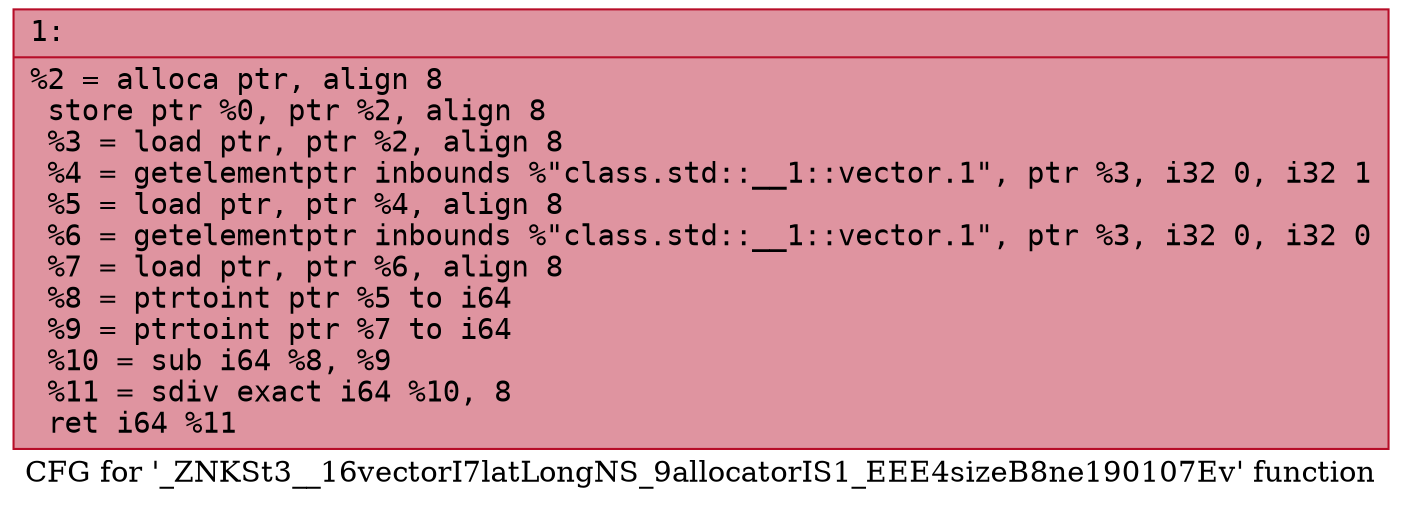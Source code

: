 digraph "CFG for '_ZNKSt3__16vectorI7latLongNS_9allocatorIS1_EEE4sizeB8ne190107Ev' function" {
	label="CFG for '_ZNKSt3__16vectorI7latLongNS_9allocatorIS1_EEE4sizeB8ne190107Ev' function";

	Node0x6000017611d0 [shape=record,color="#b70d28ff", style=filled, fillcolor="#b70d2870" fontname="Courier",label="{1:\l|  %2 = alloca ptr, align 8\l  store ptr %0, ptr %2, align 8\l  %3 = load ptr, ptr %2, align 8\l  %4 = getelementptr inbounds %\"class.std::__1::vector.1\", ptr %3, i32 0, i32 1\l  %5 = load ptr, ptr %4, align 8\l  %6 = getelementptr inbounds %\"class.std::__1::vector.1\", ptr %3, i32 0, i32 0\l  %7 = load ptr, ptr %6, align 8\l  %8 = ptrtoint ptr %5 to i64\l  %9 = ptrtoint ptr %7 to i64\l  %10 = sub i64 %8, %9\l  %11 = sdiv exact i64 %10, 8\l  ret i64 %11\l}"];
}
